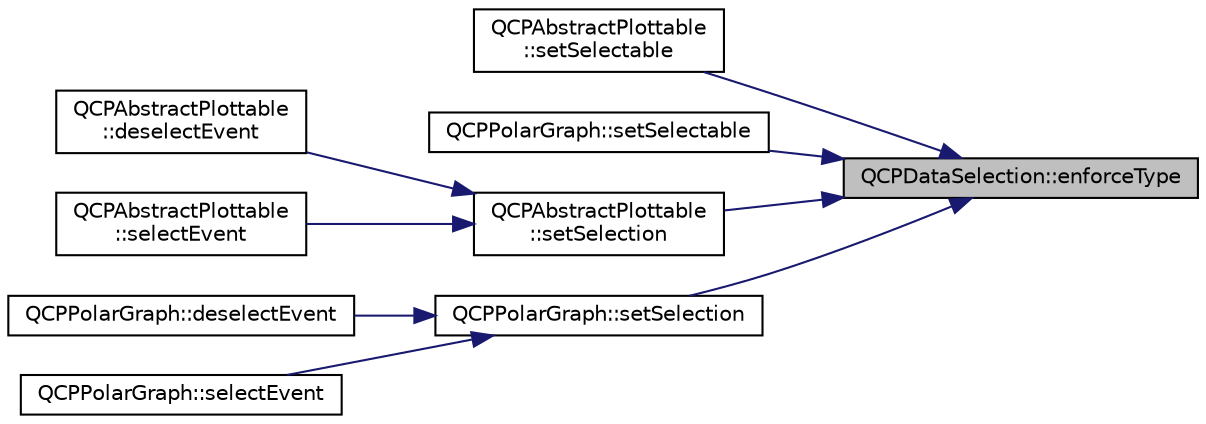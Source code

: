 digraph "QCPDataSelection::enforceType"
{
 // LATEX_PDF_SIZE
  edge [fontname="Helvetica",fontsize="10",labelfontname="Helvetica",labelfontsize="10"];
  node [fontname="Helvetica",fontsize="10",shape=record];
  rankdir="RL";
  Node1 [label="QCPDataSelection::enforceType",height=0.2,width=0.4,color="black", fillcolor="grey75", style="filled", fontcolor="black",tooltip=" "];
  Node1 -> Node2 [dir="back",color="midnightblue",fontsize="10",style="solid",fontname="Helvetica"];
  Node2 [label="QCPAbstractPlottable\l::setSelectable",height=0.2,width=0.4,color="black", fillcolor="white", style="filled",URL="$classQCPAbstractPlottable.html#ac238d6e910f976f1f30d41c2bca44ac3",tooltip=" "];
  Node1 -> Node3 [dir="back",color="midnightblue",fontsize="10",style="solid",fontname="Helvetica"];
  Node3 [label="QCPPolarGraph::setSelectable",height=0.2,width=0.4,color="black", fillcolor="white", style="filled",URL="$classQCPPolarGraph.html#ab69bb9f6074ba180e74e535fd6494f96",tooltip=" "];
  Node1 -> Node4 [dir="back",color="midnightblue",fontsize="10",style="solid",fontname="Helvetica"];
  Node4 [label="QCPAbstractPlottable\l::setSelection",height=0.2,width=0.4,color="black", fillcolor="white", style="filled",URL="$classQCPAbstractPlottable.html#a219bc5403a9d85d3129165ec3f5ae436",tooltip=" "];
  Node4 -> Node5 [dir="back",color="midnightblue",fontsize="10",style="solid",fontname="Helvetica"];
  Node5 [label="QCPAbstractPlottable\l::deselectEvent",height=0.2,width=0.4,color="black", fillcolor="white", style="filled",URL="$classQCPAbstractPlottable.html#a9b104d9da4f38f934363945c313bf82e",tooltip=" "];
  Node4 -> Node6 [dir="back",color="midnightblue",fontsize="10",style="solid",fontname="Helvetica"];
  Node6 [label="QCPAbstractPlottable\l::selectEvent",height=0.2,width=0.4,color="black", fillcolor="white", style="filled",URL="$classQCPAbstractPlottable.html#a2d488568cf16600dd81fa23d7d439829",tooltip=" "];
  Node1 -> Node7 [dir="back",color="midnightblue",fontsize="10",style="solid",fontname="Helvetica"];
  Node7 [label="QCPPolarGraph::setSelection",height=0.2,width=0.4,color="black", fillcolor="white", style="filled",URL="$classQCPPolarGraph.html#ab5cc3f205eeb153dd3a28c11b996ccb2",tooltip=" "];
  Node7 -> Node8 [dir="back",color="midnightblue",fontsize="10",style="solid",fontname="Helvetica"];
  Node8 [label="QCPPolarGraph::deselectEvent",height=0.2,width=0.4,color="black", fillcolor="white", style="filled",URL="$classQCPPolarGraph.html#a3372c079d5859f513d18384890945072",tooltip=" "];
  Node7 -> Node9 [dir="back",color="midnightblue",fontsize="10",style="solid",fontname="Helvetica"];
  Node9 [label="QCPPolarGraph::selectEvent",height=0.2,width=0.4,color="black", fillcolor="white", style="filled",URL="$classQCPPolarGraph.html#a1bc6a4af76e45ce13cd4f544062ff8b3",tooltip=" "];
}
